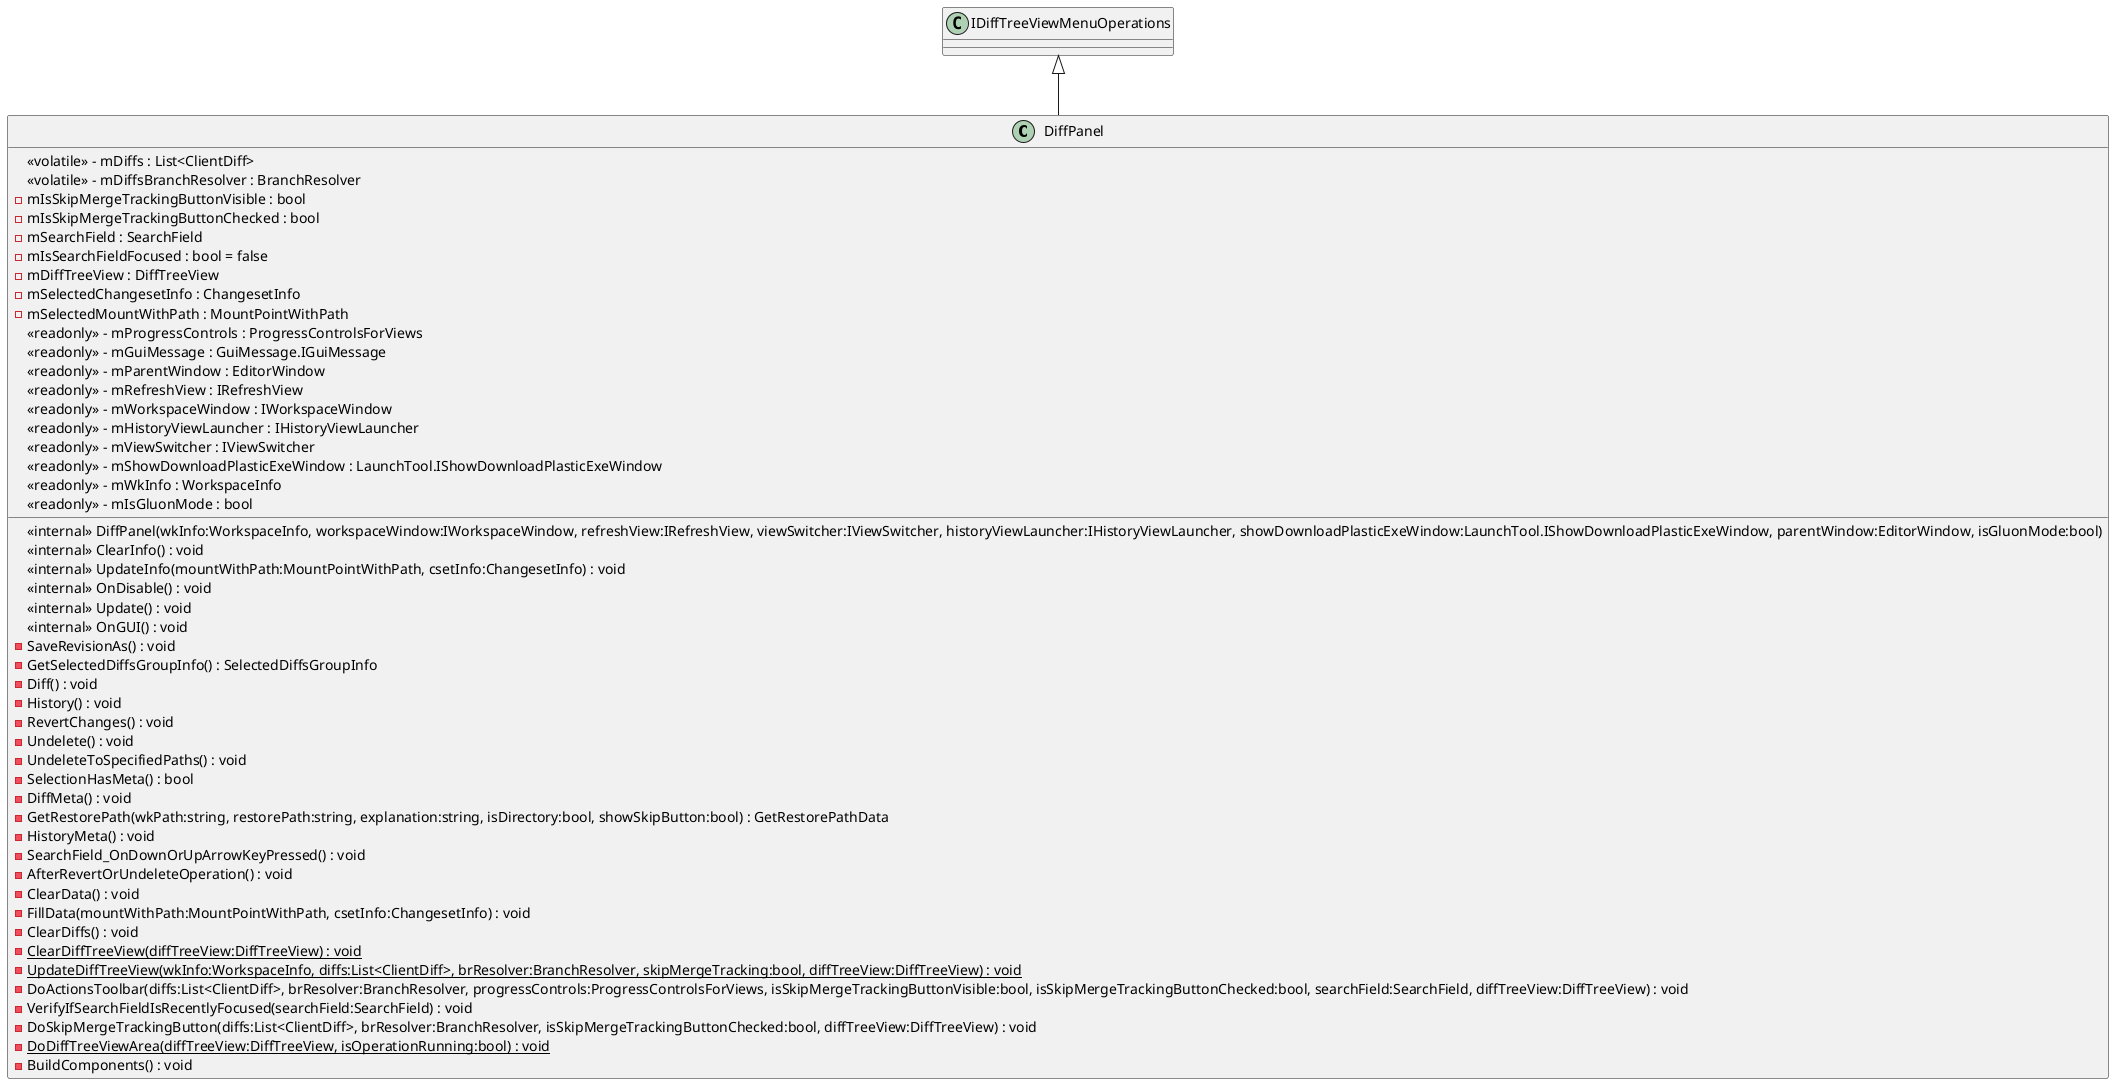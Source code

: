 @startuml
class DiffPanel {
    <<internal>> DiffPanel(wkInfo:WorkspaceInfo, workspaceWindow:IWorkspaceWindow, refreshView:IRefreshView, viewSwitcher:IViewSwitcher, historyViewLauncher:IHistoryViewLauncher, showDownloadPlasticExeWindow:LaunchTool.IShowDownloadPlasticExeWindow, parentWindow:EditorWindow, isGluonMode:bool)
    <<internal>> ClearInfo() : void
    <<internal>> UpdateInfo(mountWithPath:MountPointWithPath, csetInfo:ChangesetInfo) : void
    <<internal>> OnDisable() : void
    <<internal>> Update() : void
    <<internal>> OnGUI() : void
    - SaveRevisionAs() : void
    - GetSelectedDiffsGroupInfo() : SelectedDiffsGroupInfo
    - Diff() : void
    - History() : void
    - RevertChanges() : void
    - Undelete() : void
    - UndeleteToSpecifiedPaths() : void
    - SelectionHasMeta() : bool
    - DiffMeta() : void
    - GetRestorePath(wkPath:string, restorePath:string, explanation:string, isDirectory:bool, showSkipButton:bool) : GetRestorePathData
    - HistoryMeta() : void
    - SearchField_OnDownOrUpArrowKeyPressed() : void
    - AfterRevertOrUndeleteOperation() : void
    - ClearData() : void
    - FillData(mountWithPath:MountPointWithPath, csetInfo:ChangesetInfo) : void
    - ClearDiffs() : void
    {static} - ClearDiffTreeView(diffTreeView:DiffTreeView) : void
    {static} - UpdateDiffTreeView(wkInfo:WorkspaceInfo, diffs:List<ClientDiff>, brResolver:BranchResolver, skipMergeTracking:bool, diffTreeView:DiffTreeView) : void
    - DoActionsToolbar(diffs:List<ClientDiff>, brResolver:BranchResolver, progressControls:ProgressControlsForViews, isSkipMergeTrackingButtonVisible:bool, isSkipMergeTrackingButtonChecked:bool, searchField:SearchField, diffTreeView:DiffTreeView) : void
    - VerifyIfSearchFieldIsRecentlyFocused(searchField:SearchField) : void
    - DoSkipMergeTrackingButton(diffs:List<ClientDiff>, brResolver:BranchResolver, isSkipMergeTrackingButtonChecked:bool, diffTreeView:DiffTreeView) : void
    {static} - DoDiffTreeViewArea(diffTreeView:DiffTreeView, isOperationRunning:bool) : void
    - BuildComponents() : void
    <<volatile>> - mDiffs : List<ClientDiff>
    <<volatile>> - mDiffsBranchResolver : BranchResolver
    - mIsSkipMergeTrackingButtonVisible : bool
    - mIsSkipMergeTrackingButtonChecked : bool
    - mSearchField : SearchField
    - mIsSearchFieldFocused : bool = false
    - mDiffTreeView : DiffTreeView
    - mSelectedChangesetInfo : ChangesetInfo
    - mSelectedMountWithPath : MountPointWithPath
    <<readonly>> - mProgressControls : ProgressControlsForViews
    <<readonly>> - mGuiMessage : GuiMessage.IGuiMessage
    <<readonly>> - mParentWindow : EditorWindow
    <<readonly>> - mRefreshView : IRefreshView
    <<readonly>> - mWorkspaceWindow : IWorkspaceWindow
    <<readonly>> - mHistoryViewLauncher : IHistoryViewLauncher
    <<readonly>> - mViewSwitcher : IViewSwitcher
    <<readonly>> - mShowDownloadPlasticExeWindow : LaunchTool.IShowDownloadPlasticExeWindow
    <<readonly>> - mWkInfo : WorkspaceInfo
    <<readonly>> - mIsGluonMode : bool
}
IDiffTreeViewMenuOperations <|-- DiffPanel
@enduml

